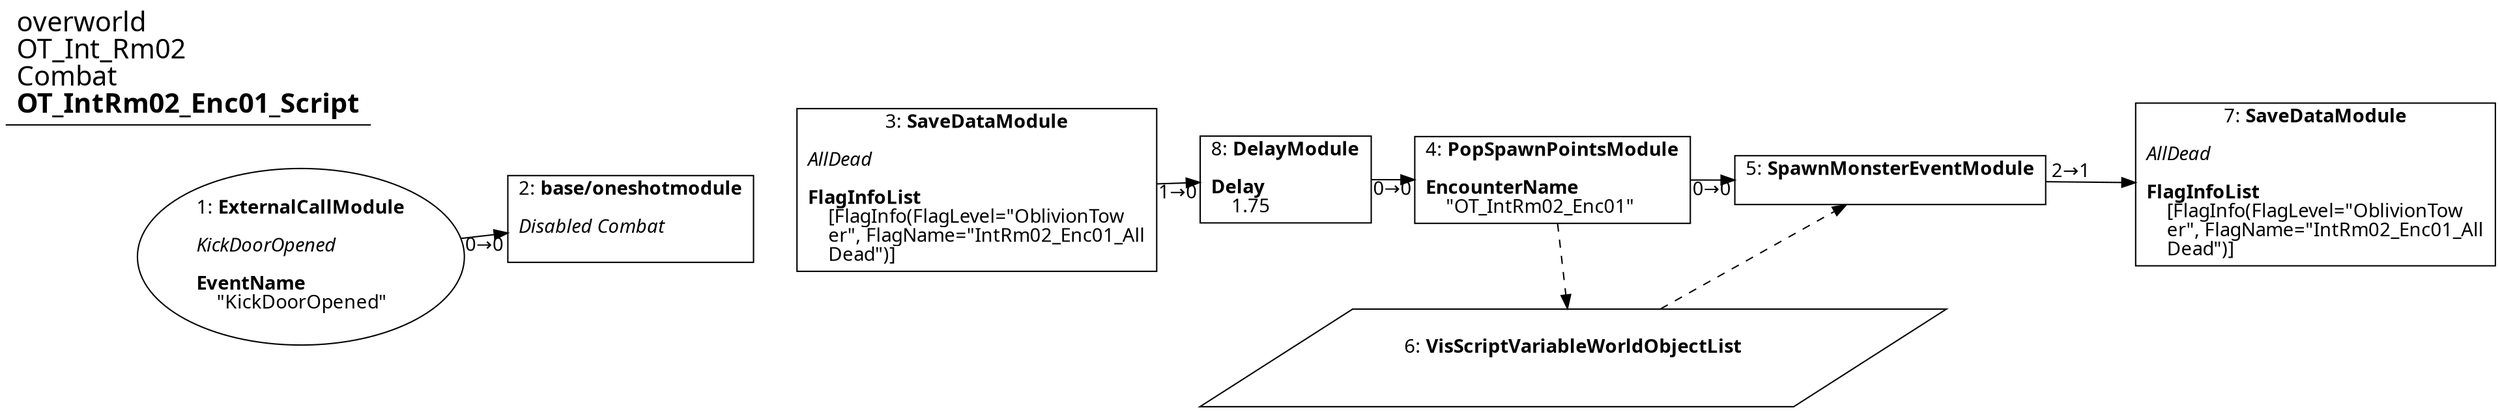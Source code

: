 digraph {
    layout = fdp;
    overlap = prism;
    sep = "+16";
    splines = spline;

    node [ shape = box ];

    graph [ fontname = "Segoe UI" ];
    node [ fontname = "Segoe UI" ];
    edge [ fontname = "Segoe UI" ];

    1 [ label = <1: <b>ExternalCallModule</b><br/><br/><i>KickDoorOpened<br align="left"/></i><br align="left"/><b>EventName</b><br align="left"/>    &quot;KickDoorOpened&quot;<br align="left"/>> ];
    1 [ shape = oval ]
    1 [ pos = "-0.05,-0.21300001!" ];
    1 -> 2 [ label = "0→0" ];

    2 [ label = <2: <b>base/oneshotmodule</b><br/><br/><i>Disabled Combat<br align="left"/></i><br align="left"/>> ];
    2 [ pos = "0.192,-0.21300001!" ];

    3 [ label = <3: <b>SaveDataModule</b><br/><br/><i>AllDead<br align="left"/></i><br align="left"/><b>FlagInfoList</b><br align="left"/>    [FlagInfo(FlagLevel=&quot;OblivionTow<br align="left"/>    er&quot;, FlagName=&quot;IntRm02_Enc01_All<br align="left"/>    Dead&quot;)]<br align="left"/>> ];
    3 [ pos = "0.38700002,-0.21300001!" ];
    3 -> 8 [ label = "1→0" ];

    4 [ label = <4: <b>PopSpawnPointsModule</b><br/><br/><b>EncounterName</b><br align="left"/>    &quot;OT_IntRm02_Enc01&quot;<br align="left"/>> ];
    4 [ pos = "0.80200005,-0.21200001!" ];
    4 -> 5 [ label = "0→0" ];
    4 -> 6 [ style = dashed ];

    5 [ label = <5: <b>SpawnMonsterEventModule</b><br/><br/>> ];
    5 [ pos = "1.0680001,-0.21200001!" ];
    5 -> 7 [ label = "2→1" ];
    6 -> 5 [ style = dashed ];

    6 [ label = <6: <b>VisScriptVariableWorldObjectList</b><br/><br/>> ];
    6 [ shape = parallelogram ]
    6 [ pos = "0.80200005,-0.34500003!" ];

    7 [ label = <7: <b>SaveDataModule</b><br/><br/><i>AllDead<br align="left"/></i><br align="left"/><b>FlagInfoList</b><br align="left"/>    [FlagInfo(FlagLevel=&quot;OblivionTow<br align="left"/>    er&quot;, FlagName=&quot;IntRm02_Enc01_All<br align="left"/>    Dead&quot;)]<br align="left"/>> ];
    7 [ pos = "1.3640001,-0.216!" ];

    8 [ label = <8: <b>DelayModule</b><br/><br/><b>Delay</b><br align="left"/>    1.75<br align="left"/>> ];
    8 [ pos = "0.606,-0.21200001!" ];
    8 -> 4 [ label = "0→0" ];

    title [ pos = "-0.051000003,-0.21100001!" ];
    title [ shape = underline ];
    title [ label = <<font point-size="20">overworld<br align="left"/>OT_Int_Rm02<br align="left"/>Combat<br align="left"/><b>OT_IntRm02_Enc01_Script</b><br align="left"/></font>> ];
}
